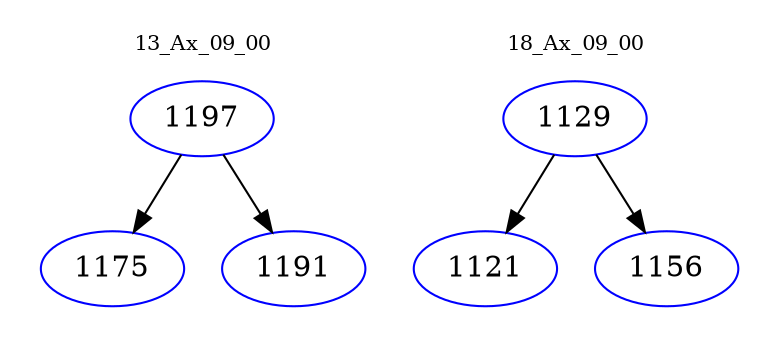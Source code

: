 digraph{
subgraph cluster_0 {
color = white
label = "13_Ax_09_00";
fontsize=10;
T0_1197 [label="1197", color="blue"]
T0_1197 -> T0_1175 [color="black"]
T0_1175 [label="1175", color="blue"]
T0_1197 -> T0_1191 [color="black"]
T0_1191 [label="1191", color="blue"]
}
subgraph cluster_1 {
color = white
label = "18_Ax_09_00";
fontsize=10;
T1_1129 [label="1129", color="blue"]
T1_1129 -> T1_1121 [color="black"]
T1_1121 [label="1121", color="blue"]
T1_1129 -> T1_1156 [color="black"]
T1_1156 [label="1156", color="blue"]
}
}
